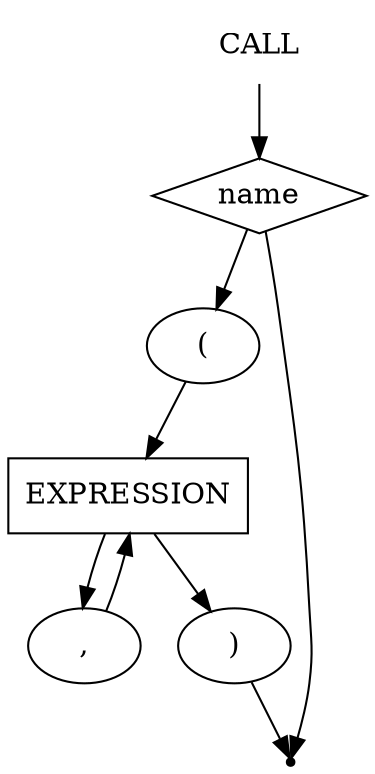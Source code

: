 digraph CALL {
    start [label=CALL shape=plaintext]
    A [label=name shape=diamond]
    B [label="(" shape=oval]
    C [label=EXPRESSION shape=box]
    D [label="," shape=oval]
    E [label=")" shape=oval]
    end [label="" shape=point]
    start -> A
    A -> B
    B -> C
    C -> D
    D -> C
    C -> E
    E -> end
    A -> end
}
